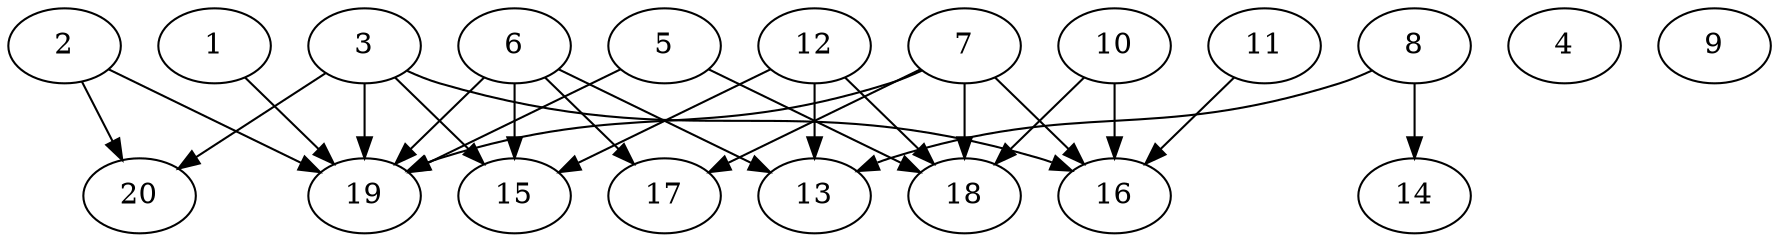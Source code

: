 // DAG automatically generated by daggen at Wed Jul 24 21:26:16 2019
// ./daggen --dot -n 20 --ccr 0.5 --fat 0.8 --regular 0.5 --density 0.5 --mindata 5242880 --maxdata 52428800 
digraph G {
  1 [size="23846912", alpha="0.08", expect_size="11923456"] 
  1 -> 19 [size ="11923456"]
  2 [size="50892800", alpha="0.17", expect_size="25446400"] 
  2 -> 19 [size ="25446400"]
  2 -> 20 [size ="25446400"]
  3 [size="96200704", alpha="0.11", expect_size="48100352"] 
  3 -> 15 [size ="48100352"]
  3 -> 16 [size ="48100352"]
  3 -> 19 [size ="48100352"]
  3 -> 20 [size ="48100352"]
  4 [size="77133824", alpha="0.01", expect_size="38566912"] 
  5 [size="57673728", alpha="0.16", expect_size="28836864"] 
  5 -> 18 [size ="28836864"]
  5 -> 19 [size ="28836864"]
  6 [size="27445248", alpha="0.01", expect_size="13722624"] 
  6 -> 13 [size ="13722624"]
  6 -> 15 [size ="13722624"]
  6 -> 17 [size ="13722624"]
  6 -> 19 [size ="13722624"]
  7 [size="61341696", alpha="0.19", expect_size="30670848"] 
  7 -> 16 [size ="30670848"]
  7 -> 17 [size ="30670848"]
  7 -> 18 [size ="30670848"]
  7 -> 19 [size ="30670848"]
  8 [size="84791296", alpha="0.06", expect_size="42395648"] 
  8 -> 13 [size ="42395648"]
  8 -> 14 [size ="42395648"]
  9 [size="36356096", alpha="0.18", expect_size="18178048"] 
  10 [size="88702976", alpha="0.13", expect_size="44351488"] 
  10 -> 16 [size ="44351488"]
  10 -> 18 [size ="44351488"]
  11 [size="75755520", alpha="0.12", expect_size="37877760"] 
  11 -> 16 [size ="37877760"]
  12 [size="17301504", alpha="0.01", expect_size="8650752"] 
  12 -> 13 [size ="8650752"]
  12 -> 15 [size ="8650752"]
  12 -> 18 [size ="8650752"]
  13 [size="95700992", alpha="0.09", expect_size="47850496"] 
  14 [size="51562496", alpha="0.12", expect_size="25781248"] 
  15 [size="54894592", alpha="0.14", expect_size="27447296"] 
  16 [size="35436544", alpha="0.19", expect_size="17718272"] 
  17 [size="39630848", alpha="0.04", expect_size="19815424"] 
  18 [size="35467264", alpha="0.17", expect_size="17733632"] 
  19 [size="62623744", alpha="0.15", expect_size="31311872"] 
  20 [size="52754432", alpha="0.05", expect_size="26377216"] 
}
